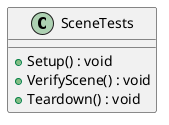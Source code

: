 @startuml
class SceneTests {
    + Setup() : void
    + VerifyScene() : void
    + Teardown() : void
}
@enduml

